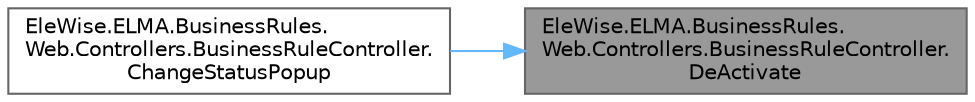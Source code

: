 digraph "EleWise.ELMA.BusinessRules.Web.Controllers.BusinessRuleController.DeActivate"
{
 // LATEX_PDF_SIZE
  bgcolor="transparent";
  edge [fontname=Helvetica,fontsize=10,labelfontname=Helvetica,labelfontsize=10];
  node [fontname=Helvetica,fontsize=10,shape=box,height=0.2,width=0.4];
  rankdir="RL";
  Node1 [id="Node000001",label="EleWise.ELMA.BusinessRules.\lWeb.Controllers.BusinessRuleController.\lDeActivate",height=0.2,width=0.4,color="gray40", fillcolor="grey60", style="filled", fontcolor="black",tooltip="Деактивировать бизнес-правило"];
  Node1 -> Node2 [id="edge1_Node000001_Node000002",dir="back",color="steelblue1",style="solid",tooltip=" "];
  Node2 [id="Node000002",label="EleWise.ELMA.BusinessRules.\lWeb.Controllers.BusinessRuleController.\lChangeStatusPopup",height=0.2,width=0.4,color="grey40", fillcolor="white", style="filled",URL="$class_ele_wise_1_1_e_l_m_a_1_1_business_rules_1_1_web_1_1_controllers_1_1_business_rule_controller.html#a96f18a6d3c9256c8fbcb03b89c0cc48f",tooltip="Изменить статус бизнес-правила"];
}
